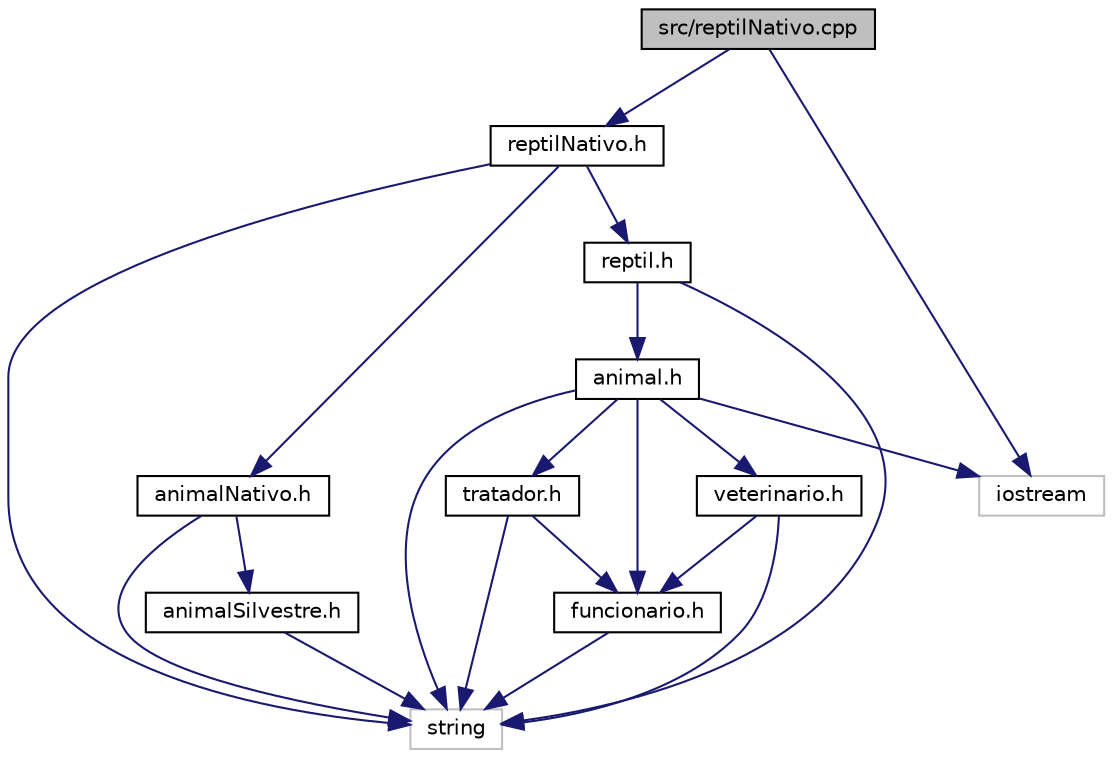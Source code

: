 digraph "src/reptilNativo.cpp"
{
  edge [fontname="Helvetica",fontsize="10",labelfontname="Helvetica",labelfontsize="10"];
  node [fontname="Helvetica",fontsize="10",shape=record];
  Node0 [label="src/reptilNativo.cpp",height=0.2,width=0.4,color="black", fillcolor="grey75", style="filled", fontcolor="black"];
  Node0 -> Node1 [color="midnightblue",fontsize="10",style="solid",fontname="Helvetica"];
  Node1 [label="iostream",height=0.2,width=0.4,color="grey75", fillcolor="white", style="filled"];
  Node0 -> Node2 [color="midnightblue",fontsize="10",style="solid",fontname="Helvetica"];
  Node2 [label="reptilNativo.h",height=0.2,width=0.4,color="black", fillcolor="white", style="filled",URL="$reptil_nativo_8h.html",tooltip="Classe dos répteis nativos. "];
  Node2 -> Node3 [color="midnightblue",fontsize="10",style="solid",fontname="Helvetica"];
  Node3 [label="string",height=0.2,width=0.4,color="grey75", fillcolor="white", style="filled"];
  Node2 -> Node4 [color="midnightblue",fontsize="10",style="solid",fontname="Helvetica"];
  Node4 [label="reptil.h",height=0.2,width=0.4,color="black", fillcolor="white", style="filled",URL="$reptil_8h.html",tooltip="Classe dos répteis. "];
  Node4 -> Node3 [color="midnightblue",fontsize="10",style="solid",fontname="Helvetica"];
  Node4 -> Node5 [color="midnightblue",fontsize="10",style="solid",fontname="Helvetica"];
  Node5 [label="animal.h",height=0.2,width=0.4,color="black", fillcolor="white", style="filled",URL="$animal_8h.html",tooltip="Classe base dos animais. "];
  Node5 -> Node1 [color="midnightblue",fontsize="10",style="solid",fontname="Helvetica"];
  Node5 -> Node3 [color="midnightblue",fontsize="10",style="solid",fontname="Helvetica"];
  Node5 -> Node6 [color="midnightblue",fontsize="10",style="solid",fontname="Helvetica"];
  Node6 [label="funcionario.h",height=0.2,width=0.4,color="black", fillcolor="white", style="filled",URL="$funcionario_8h.html",tooltip="Classe responsável pelo controle dos funcionários. "];
  Node6 -> Node3 [color="midnightblue",fontsize="10",style="solid",fontname="Helvetica"];
  Node5 -> Node7 [color="midnightblue",fontsize="10",style="solid",fontname="Helvetica"];
  Node7 [label="veterinario.h",height=0.2,width=0.4,color="black", fillcolor="white", style="filled",URL="$veterinario_8h.html",tooltip="Classe responsável pelo veterinário dos animais. "];
  Node7 -> Node3 [color="midnightblue",fontsize="10",style="solid",fontname="Helvetica"];
  Node7 -> Node6 [color="midnightblue",fontsize="10",style="solid",fontname="Helvetica"];
  Node5 -> Node8 [color="midnightblue",fontsize="10",style="solid",fontname="Helvetica"];
  Node8 [label="tratador.h",height=0.2,width=0.4,color="black", fillcolor="white", style="filled",URL="$tratador_8h.html",tooltip="Classe responsável pelo tratador dos animais. "];
  Node8 -> Node3 [color="midnightblue",fontsize="10",style="solid",fontname="Helvetica"];
  Node8 -> Node6 [color="midnightblue",fontsize="10",style="solid",fontname="Helvetica"];
  Node2 -> Node9 [color="midnightblue",fontsize="10",style="solid",fontname="Helvetica"];
  Node9 [label="animalNativo.h",height=0.2,width=0.4,color="black", fillcolor="white", style="filled",URL="$animal_nativo_8h.html",tooltip="Classe dos animais nativos. "];
  Node9 -> Node3 [color="midnightblue",fontsize="10",style="solid",fontname="Helvetica"];
  Node9 -> Node10 [color="midnightblue",fontsize="10",style="solid",fontname="Helvetica"];
  Node10 [label="animalSilvestre.h",height=0.2,width=0.4,color="black", fillcolor="white", style="filled",URL="$animal_silvestre_8h.html",tooltip="Classe dos animais silvestres. "];
  Node10 -> Node3 [color="midnightblue",fontsize="10",style="solid",fontname="Helvetica"];
}
